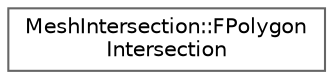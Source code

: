 digraph "Graphical Class Hierarchy"
{
 // INTERACTIVE_SVG=YES
 // LATEX_PDF_SIZE
  bgcolor="transparent";
  edge [fontname=Helvetica,fontsize=10,labelfontname=Helvetica,labelfontsize=10];
  node [fontname=Helvetica,fontsize=10,shape=box,height=0.2,width=0.4];
  rankdir="LR";
  Node0 [id="Node000000",label="MeshIntersection::FPolygon\lIntersection",height=0.2,width=0.4,color="grey40", fillcolor="white", style="filled",URL="$d6/dfd/structMeshIntersection_1_1FPolygonIntersection.html",tooltip=" "];
}
